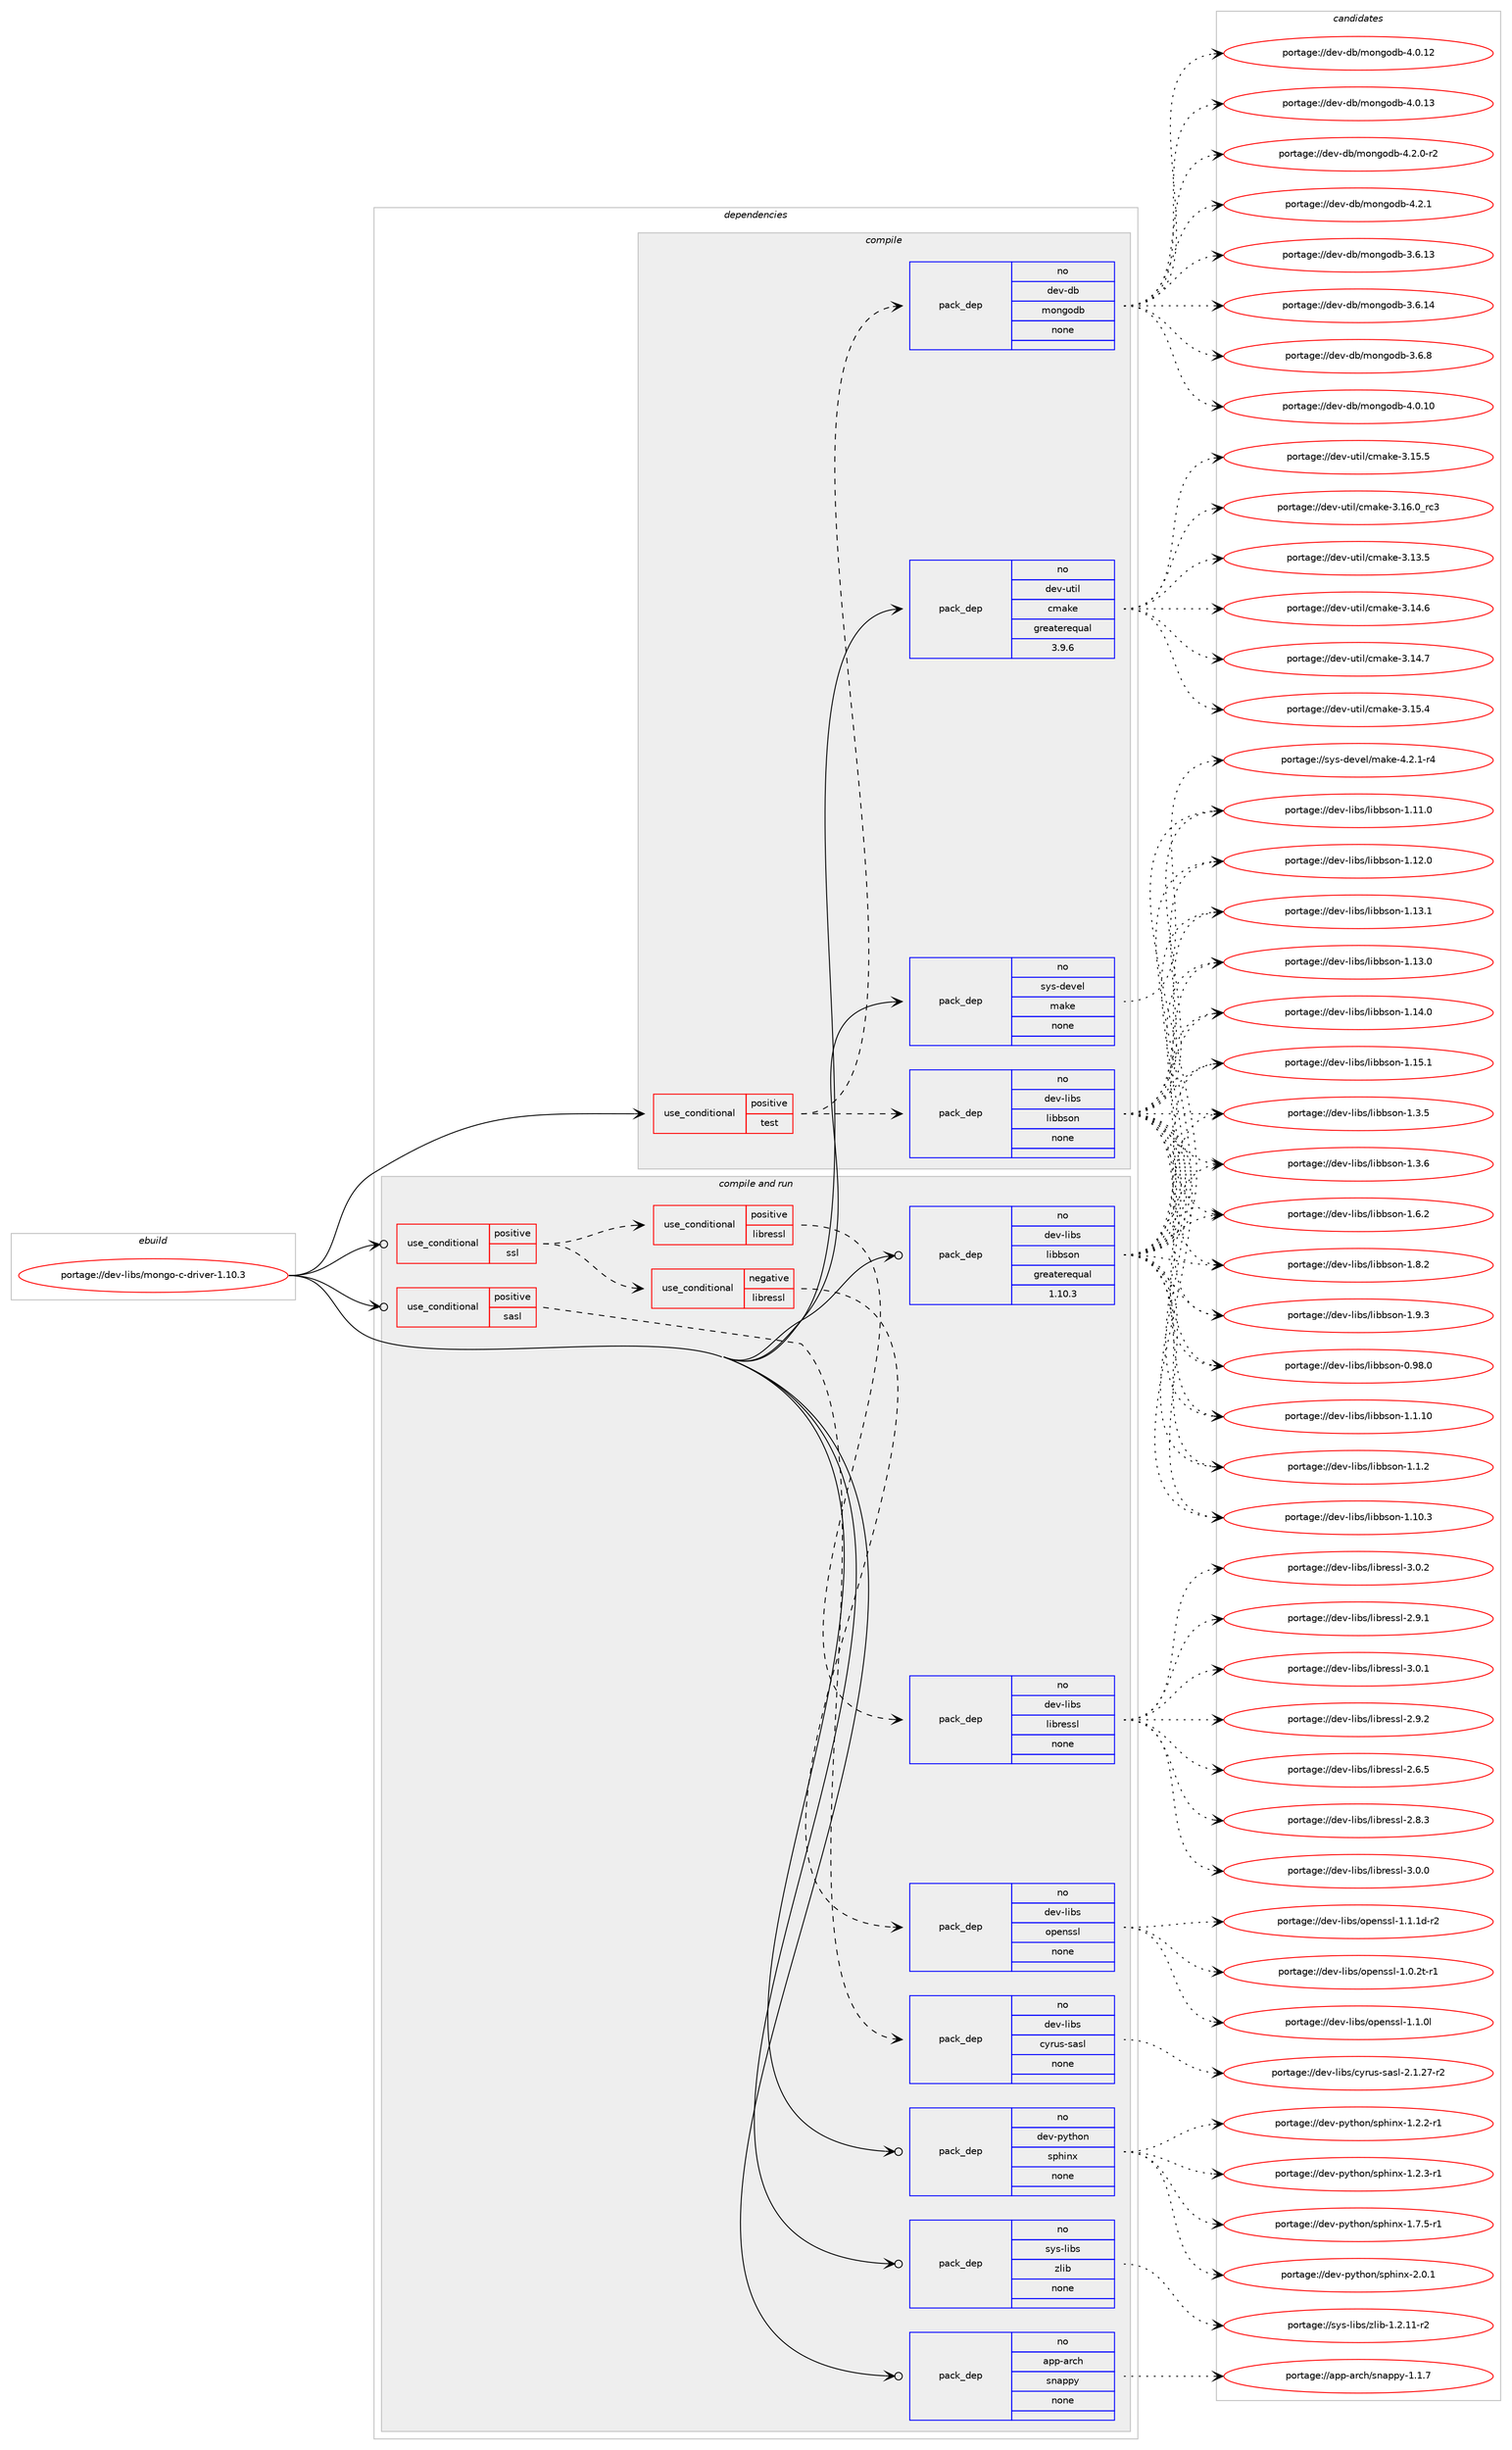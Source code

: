 digraph prolog {

# *************
# Graph options
# *************

newrank=true;
concentrate=true;
compound=true;
graph [rankdir=LR,fontname=Helvetica,fontsize=10,ranksep=1.5];#, ranksep=2.5, nodesep=0.2];
edge  [arrowhead=vee];
node  [fontname=Helvetica,fontsize=10];

# **********
# The ebuild
# **********

subgraph cluster_leftcol {
color=gray;
rank=same;
label=<<i>ebuild</i>>;
id [label="portage://dev-libs/mongo-c-driver-1.10.3", color=red, width=4, href="../dev-libs/mongo-c-driver-1.10.3.svg"];
}

# ****************
# The dependencies
# ****************

subgraph cluster_midcol {
color=gray;
label=<<i>dependencies</i>>;
subgraph cluster_compile {
fillcolor="#eeeeee";
style=filled;
label=<<i>compile</i>>;
subgraph cond21560 {
dependency102908 [label=<<TABLE BORDER="0" CELLBORDER="1" CELLSPACING="0" CELLPADDING="4"><TR><TD ROWSPAN="3" CELLPADDING="10">use_conditional</TD></TR><TR><TD>positive</TD></TR><TR><TD>test</TD></TR></TABLE>>, shape=none, color=red];
subgraph pack78255 {
dependency102909 [label=<<TABLE BORDER="0" CELLBORDER="1" CELLSPACING="0" CELLPADDING="4" WIDTH="220"><TR><TD ROWSPAN="6" CELLPADDING="30">pack_dep</TD></TR><TR><TD WIDTH="110">no</TD></TR><TR><TD>dev-db</TD></TR><TR><TD>mongodb</TD></TR><TR><TD>none</TD></TR><TR><TD></TD></TR></TABLE>>, shape=none, color=blue];
}
dependency102908:e -> dependency102909:w [weight=20,style="dashed",arrowhead="vee"];
subgraph pack78256 {
dependency102910 [label=<<TABLE BORDER="0" CELLBORDER="1" CELLSPACING="0" CELLPADDING="4" WIDTH="220"><TR><TD ROWSPAN="6" CELLPADDING="30">pack_dep</TD></TR><TR><TD WIDTH="110">no</TD></TR><TR><TD>dev-libs</TD></TR><TR><TD>libbson</TD></TR><TR><TD>none</TD></TR><TR><TD></TD></TR></TABLE>>, shape=none, color=blue];
}
dependency102908:e -> dependency102910:w [weight=20,style="dashed",arrowhead="vee"];
}
id:e -> dependency102908:w [weight=20,style="solid",arrowhead="vee"];
subgraph pack78257 {
dependency102911 [label=<<TABLE BORDER="0" CELLBORDER="1" CELLSPACING="0" CELLPADDING="4" WIDTH="220"><TR><TD ROWSPAN="6" CELLPADDING="30">pack_dep</TD></TR><TR><TD WIDTH="110">no</TD></TR><TR><TD>dev-util</TD></TR><TR><TD>cmake</TD></TR><TR><TD>greaterequal</TD></TR><TR><TD>3.9.6</TD></TR></TABLE>>, shape=none, color=blue];
}
id:e -> dependency102911:w [weight=20,style="solid",arrowhead="vee"];
subgraph pack78258 {
dependency102912 [label=<<TABLE BORDER="0" CELLBORDER="1" CELLSPACING="0" CELLPADDING="4" WIDTH="220"><TR><TD ROWSPAN="6" CELLPADDING="30">pack_dep</TD></TR><TR><TD WIDTH="110">no</TD></TR><TR><TD>sys-devel</TD></TR><TR><TD>make</TD></TR><TR><TD>none</TD></TR><TR><TD></TD></TR></TABLE>>, shape=none, color=blue];
}
id:e -> dependency102912:w [weight=20,style="solid",arrowhead="vee"];
}
subgraph cluster_compileandrun {
fillcolor="#eeeeee";
style=filled;
label=<<i>compile and run</i>>;
subgraph cond21561 {
dependency102913 [label=<<TABLE BORDER="0" CELLBORDER="1" CELLSPACING="0" CELLPADDING="4"><TR><TD ROWSPAN="3" CELLPADDING="10">use_conditional</TD></TR><TR><TD>positive</TD></TR><TR><TD>sasl</TD></TR></TABLE>>, shape=none, color=red];
subgraph pack78259 {
dependency102914 [label=<<TABLE BORDER="0" CELLBORDER="1" CELLSPACING="0" CELLPADDING="4" WIDTH="220"><TR><TD ROWSPAN="6" CELLPADDING="30">pack_dep</TD></TR><TR><TD WIDTH="110">no</TD></TR><TR><TD>dev-libs</TD></TR><TR><TD>cyrus-sasl</TD></TR><TR><TD>none</TD></TR><TR><TD></TD></TR></TABLE>>, shape=none, color=blue];
}
dependency102913:e -> dependency102914:w [weight=20,style="dashed",arrowhead="vee"];
}
id:e -> dependency102913:w [weight=20,style="solid",arrowhead="odotvee"];
subgraph cond21562 {
dependency102915 [label=<<TABLE BORDER="0" CELLBORDER="1" CELLSPACING="0" CELLPADDING="4"><TR><TD ROWSPAN="3" CELLPADDING="10">use_conditional</TD></TR><TR><TD>positive</TD></TR><TR><TD>ssl</TD></TR></TABLE>>, shape=none, color=red];
subgraph cond21563 {
dependency102916 [label=<<TABLE BORDER="0" CELLBORDER="1" CELLSPACING="0" CELLPADDING="4"><TR><TD ROWSPAN="3" CELLPADDING="10">use_conditional</TD></TR><TR><TD>negative</TD></TR><TR><TD>libressl</TD></TR></TABLE>>, shape=none, color=red];
subgraph pack78260 {
dependency102917 [label=<<TABLE BORDER="0" CELLBORDER="1" CELLSPACING="0" CELLPADDING="4" WIDTH="220"><TR><TD ROWSPAN="6" CELLPADDING="30">pack_dep</TD></TR><TR><TD WIDTH="110">no</TD></TR><TR><TD>dev-libs</TD></TR><TR><TD>openssl</TD></TR><TR><TD>none</TD></TR><TR><TD></TD></TR></TABLE>>, shape=none, color=blue];
}
dependency102916:e -> dependency102917:w [weight=20,style="dashed",arrowhead="vee"];
}
dependency102915:e -> dependency102916:w [weight=20,style="dashed",arrowhead="vee"];
subgraph cond21564 {
dependency102918 [label=<<TABLE BORDER="0" CELLBORDER="1" CELLSPACING="0" CELLPADDING="4"><TR><TD ROWSPAN="3" CELLPADDING="10">use_conditional</TD></TR><TR><TD>positive</TD></TR><TR><TD>libressl</TD></TR></TABLE>>, shape=none, color=red];
subgraph pack78261 {
dependency102919 [label=<<TABLE BORDER="0" CELLBORDER="1" CELLSPACING="0" CELLPADDING="4" WIDTH="220"><TR><TD ROWSPAN="6" CELLPADDING="30">pack_dep</TD></TR><TR><TD WIDTH="110">no</TD></TR><TR><TD>dev-libs</TD></TR><TR><TD>libressl</TD></TR><TR><TD>none</TD></TR><TR><TD></TD></TR></TABLE>>, shape=none, color=blue];
}
dependency102918:e -> dependency102919:w [weight=20,style="dashed",arrowhead="vee"];
}
dependency102915:e -> dependency102918:w [weight=20,style="dashed",arrowhead="vee"];
}
id:e -> dependency102915:w [weight=20,style="solid",arrowhead="odotvee"];
subgraph pack78262 {
dependency102920 [label=<<TABLE BORDER="0" CELLBORDER="1" CELLSPACING="0" CELLPADDING="4" WIDTH="220"><TR><TD ROWSPAN="6" CELLPADDING="30">pack_dep</TD></TR><TR><TD WIDTH="110">no</TD></TR><TR><TD>app-arch</TD></TR><TR><TD>snappy</TD></TR><TR><TD>none</TD></TR><TR><TD></TD></TR></TABLE>>, shape=none, color=blue];
}
id:e -> dependency102920:w [weight=20,style="solid",arrowhead="odotvee"];
subgraph pack78263 {
dependency102921 [label=<<TABLE BORDER="0" CELLBORDER="1" CELLSPACING="0" CELLPADDING="4" WIDTH="220"><TR><TD ROWSPAN="6" CELLPADDING="30">pack_dep</TD></TR><TR><TD WIDTH="110">no</TD></TR><TR><TD>dev-libs</TD></TR><TR><TD>libbson</TD></TR><TR><TD>greaterequal</TD></TR><TR><TD>1.10.3</TD></TR></TABLE>>, shape=none, color=blue];
}
id:e -> dependency102921:w [weight=20,style="solid",arrowhead="odotvee"];
subgraph pack78264 {
dependency102922 [label=<<TABLE BORDER="0" CELLBORDER="1" CELLSPACING="0" CELLPADDING="4" WIDTH="220"><TR><TD ROWSPAN="6" CELLPADDING="30">pack_dep</TD></TR><TR><TD WIDTH="110">no</TD></TR><TR><TD>dev-python</TD></TR><TR><TD>sphinx</TD></TR><TR><TD>none</TD></TR><TR><TD></TD></TR></TABLE>>, shape=none, color=blue];
}
id:e -> dependency102922:w [weight=20,style="solid",arrowhead="odotvee"];
subgraph pack78265 {
dependency102923 [label=<<TABLE BORDER="0" CELLBORDER="1" CELLSPACING="0" CELLPADDING="4" WIDTH="220"><TR><TD ROWSPAN="6" CELLPADDING="30">pack_dep</TD></TR><TR><TD WIDTH="110">no</TD></TR><TR><TD>sys-libs</TD></TR><TR><TD>zlib</TD></TR><TR><TD>none</TD></TR><TR><TD></TD></TR></TABLE>>, shape=none, color=blue];
}
id:e -> dependency102923:w [weight=20,style="solid",arrowhead="odotvee"];
}
subgraph cluster_run {
fillcolor="#eeeeee";
style=filled;
label=<<i>run</i>>;
}
}

# **************
# The candidates
# **************

subgraph cluster_choices {
rank=same;
color=gray;
label=<<i>candidates</i>>;

subgraph choice78255 {
color=black;
nodesep=1;
choiceportage1001011184510098471091111101031111009845514654464951 [label="portage://dev-db/mongodb-3.6.13", color=red, width=4,href="../dev-db/mongodb-3.6.13.svg"];
choiceportage1001011184510098471091111101031111009845514654464952 [label="portage://dev-db/mongodb-3.6.14", color=red, width=4,href="../dev-db/mongodb-3.6.14.svg"];
choiceportage10010111845100984710911111010311110098455146544656 [label="portage://dev-db/mongodb-3.6.8", color=red, width=4,href="../dev-db/mongodb-3.6.8.svg"];
choiceportage1001011184510098471091111101031111009845524648464948 [label="portage://dev-db/mongodb-4.0.10", color=red, width=4,href="../dev-db/mongodb-4.0.10.svg"];
choiceportage1001011184510098471091111101031111009845524648464950 [label="portage://dev-db/mongodb-4.0.12", color=red, width=4,href="../dev-db/mongodb-4.0.12.svg"];
choiceportage1001011184510098471091111101031111009845524648464951 [label="portage://dev-db/mongodb-4.0.13", color=red, width=4,href="../dev-db/mongodb-4.0.13.svg"];
choiceportage100101118451009847109111110103111100984552465046484511450 [label="portage://dev-db/mongodb-4.2.0-r2", color=red, width=4,href="../dev-db/mongodb-4.2.0-r2.svg"];
choiceportage10010111845100984710911111010311110098455246504649 [label="portage://dev-db/mongodb-4.2.1", color=red, width=4,href="../dev-db/mongodb-4.2.1.svg"];
dependency102909:e -> choiceportage1001011184510098471091111101031111009845514654464951:w [style=dotted,weight="100"];
dependency102909:e -> choiceportage1001011184510098471091111101031111009845514654464952:w [style=dotted,weight="100"];
dependency102909:e -> choiceportage10010111845100984710911111010311110098455146544656:w [style=dotted,weight="100"];
dependency102909:e -> choiceportage1001011184510098471091111101031111009845524648464948:w [style=dotted,weight="100"];
dependency102909:e -> choiceportage1001011184510098471091111101031111009845524648464950:w [style=dotted,weight="100"];
dependency102909:e -> choiceportage1001011184510098471091111101031111009845524648464951:w [style=dotted,weight="100"];
dependency102909:e -> choiceportage100101118451009847109111110103111100984552465046484511450:w [style=dotted,weight="100"];
dependency102909:e -> choiceportage10010111845100984710911111010311110098455246504649:w [style=dotted,weight="100"];
}
subgraph choice78256 {
color=black;
nodesep=1;
choiceportage100101118451081059811547108105989811511111045484657564648 [label="portage://dev-libs/libbson-0.98.0", color=red, width=4,href="../dev-libs/libbson-0.98.0.svg"];
choiceportage100101118451081059811547108105989811511111045494649464948 [label="portage://dev-libs/libbson-1.1.10", color=red, width=4,href="../dev-libs/libbson-1.1.10.svg"];
choiceportage1001011184510810598115471081059898115111110454946494650 [label="portage://dev-libs/libbson-1.1.2", color=red, width=4,href="../dev-libs/libbson-1.1.2.svg"];
choiceportage100101118451081059811547108105989811511111045494649484651 [label="portage://dev-libs/libbson-1.10.3", color=red, width=4,href="../dev-libs/libbson-1.10.3.svg"];
choiceportage100101118451081059811547108105989811511111045494649494648 [label="portage://dev-libs/libbson-1.11.0", color=red, width=4,href="../dev-libs/libbson-1.11.0.svg"];
choiceportage100101118451081059811547108105989811511111045494649504648 [label="portage://dev-libs/libbson-1.12.0", color=red, width=4,href="../dev-libs/libbson-1.12.0.svg"];
choiceportage100101118451081059811547108105989811511111045494649514648 [label="portage://dev-libs/libbson-1.13.0", color=red, width=4,href="../dev-libs/libbson-1.13.0.svg"];
choiceportage100101118451081059811547108105989811511111045494649514649 [label="portage://dev-libs/libbson-1.13.1", color=red, width=4,href="../dev-libs/libbson-1.13.1.svg"];
choiceportage100101118451081059811547108105989811511111045494649524648 [label="portage://dev-libs/libbson-1.14.0", color=red, width=4,href="../dev-libs/libbson-1.14.0.svg"];
choiceportage100101118451081059811547108105989811511111045494649534649 [label="portage://dev-libs/libbson-1.15.1", color=red, width=4,href="../dev-libs/libbson-1.15.1.svg"];
choiceportage1001011184510810598115471081059898115111110454946514653 [label="portage://dev-libs/libbson-1.3.5", color=red, width=4,href="../dev-libs/libbson-1.3.5.svg"];
choiceportage1001011184510810598115471081059898115111110454946514654 [label="portage://dev-libs/libbson-1.3.6", color=red, width=4,href="../dev-libs/libbson-1.3.6.svg"];
choiceportage1001011184510810598115471081059898115111110454946544650 [label="portage://dev-libs/libbson-1.6.2", color=red, width=4,href="../dev-libs/libbson-1.6.2.svg"];
choiceportage1001011184510810598115471081059898115111110454946564650 [label="portage://dev-libs/libbson-1.8.2", color=red, width=4,href="../dev-libs/libbson-1.8.2.svg"];
choiceportage1001011184510810598115471081059898115111110454946574651 [label="portage://dev-libs/libbson-1.9.3", color=red, width=4,href="../dev-libs/libbson-1.9.3.svg"];
dependency102910:e -> choiceportage100101118451081059811547108105989811511111045484657564648:w [style=dotted,weight="100"];
dependency102910:e -> choiceportage100101118451081059811547108105989811511111045494649464948:w [style=dotted,weight="100"];
dependency102910:e -> choiceportage1001011184510810598115471081059898115111110454946494650:w [style=dotted,weight="100"];
dependency102910:e -> choiceportage100101118451081059811547108105989811511111045494649484651:w [style=dotted,weight="100"];
dependency102910:e -> choiceportage100101118451081059811547108105989811511111045494649494648:w [style=dotted,weight="100"];
dependency102910:e -> choiceportage100101118451081059811547108105989811511111045494649504648:w [style=dotted,weight="100"];
dependency102910:e -> choiceportage100101118451081059811547108105989811511111045494649514648:w [style=dotted,weight="100"];
dependency102910:e -> choiceportage100101118451081059811547108105989811511111045494649514649:w [style=dotted,weight="100"];
dependency102910:e -> choiceportage100101118451081059811547108105989811511111045494649524648:w [style=dotted,weight="100"];
dependency102910:e -> choiceportage100101118451081059811547108105989811511111045494649534649:w [style=dotted,weight="100"];
dependency102910:e -> choiceportage1001011184510810598115471081059898115111110454946514653:w [style=dotted,weight="100"];
dependency102910:e -> choiceportage1001011184510810598115471081059898115111110454946514654:w [style=dotted,weight="100"];
dependency102910:e -> choiceportage1001011184510810598115471081059898115111110454946544650:w [style=dotted,weight="100"];
dependency102910:e -> choiceportage1001011184510810598115471081059898115111110454946564650:w [style=dotted,weight="100"];
dependency102910:e -> choiceportage1001011184510810598115471081059898115111110454946574651:w [style=dotted,weight="100"];
}
subgraph choice78257 {
color=black;
nodesep=1;
choiceportage1001011184511711610510847991099710710145514649514653 [label="portage://dev-util/cmake-3.13.5", color=red, width=4,href="../dev-util/cmake-3.13.5.svg"];
choiceportage1001011184511711610510847991099710710145514649524654 [label="portage://dev-util/cmake-3.14.6", color=red, width=4,href="../dev-util/cmake-3.14.6.svg"];
choiceportage1001011184511711610510847991099710710145514649524655 [label="portage://dev-util/cmake-3.14.7", color=red, width=4,href="../dev-util/cmake-3.14.7.svg"];
choiceportage1001011184511711610510847991099710710145514649534652 [label="portage://dev-util/cmake-3.15.4", color=red, width=4,href="../dev-util/cmake-3.15.4.svg"];
choiceportage1001011184511711610510847991099710710145514649534653 [label="portage://dev-util/cmake-3.15.5", color=red, width=4,href="../dev-util/cmake-3.15.5.svg"];
choiceportage1001011184511711610510847991099710710145514649544648951149951 [label="portage://dev-util/cmake-3.16.0_rc3", color=red, width=4,href="../dev-util/cmake-3.16.0_rc3.svg"];
dependency102911:e -> choiceportage1001011184511711610510847991099710710145514649514653:w [style=dotted,weight="100"];
dependency102911:e -> choiceportage1001011184511711610510847991099710710145514649524654:w [style=dotted,weight="100"];
dependency102911:e -> choiceportage1001011184511711610510847991099710710145514649524655:w [style=dotted,weight="100"];
dependency102911:e -> choiceportage1001011184511711610510847991099710710145514649534652:w [style=dotted,weight="100"];
dependency102911:e -> choiceportage1001011184511711610510847991099710710145514649534653:w [style=dotted,weight="100"];
dependency102911:e -> choiceportage1001011184511711610510847991099710710145514649544648951149951:w [style=dotted,weight="100"];
}
subgraph choice78258 {
color=black;
nodesep=1;
choiceportage1151211154510010111810110847109971071014552465046494511452 [label="portage://sys-devel/make-4.2.1-r4", color=red, width=4,href="../sys-devel/make-4.2.1-r4.svg"];
dependency102912:e -> choiceportage1151211154510010111810110847109971071014552465046494511452:w [style=dotted,weight="100"];
}
subgraph choice78259 {
color=black;
nodesep=1;
choiceportage100101118451081059811547991211141171154511597115108455046494650554511450 [label="portage://dev-libs/cyrus-sasl-2.1.27-r2", color=red, width=4,href="../dev-libs/cyrus-sasl-2.1.27-r2.svg"];
dependency102914:e -> choiceportage100101118451081059811547991211141171154511597115108455046494650554511450:w [style=dotted,weight="100"];
}
subgraph choice78260 {
color=black;
nodesep=1;
choiceportage1001011184510810598115471111121011101151151084549464846501164511449 [label="portage://dev-libs/openssl-1.0.2t-r1", color=red, width=4,href="../dev-libs/openssl-1.0.2t-r1.svg"];
choiceportage100101118451081059811547111112101110115115108454946494648108 [label="portage://dev-libs/openssl-1.1.0l", color=red, width=4,href="../dev-libs/openssl-1.1.0l.svg"];
choiceportage1001011184510810598115471111121011101151151084549464946491004511450 [label="portage://dev-libs/openssl-1.1.1d-r2", color=red, width=4,href="../dev-libs/openssl-1.1.1d-r2.svg"];
dependency102917:e -> choiceportage1001011184510810598115471111121011101151151084549464846501164511449:w [style=dotted,weight="100"];
dependency102917:e -> choiceportage100101118451081059811547111112101110115115108454946494648108:w [style=dotted,weight="100"];
dependency102917:e -> choiceportage1001011184510810598115471111121011101151151084549464946491004511450:w [style=dotted,weight="100"];
}
subgraph choice78261 {
color=black;
nodesep=1;
choiceportage10010111845108105981154710810598114101115115108455046544653 [label="portage://dev-libs/libressl-2.6.5", color=red, width=4,href="../dev-libs/libressl-2.6.5.svg"];
choiceportage10010111845108105981154710810598114101115115108455046564651 [label="portage://dev-libs/libressl-2.8.3", color=red, width=4,href="../dev-libs/libressl-2.8.3.svg"];
choiceportage10010111845108105981154710810598114101115115108455046574649 [label="portage://dev-libs/libressl-2.9.1", color=red, width=4,href="../dev-libs/libressl-2.9.1.svg"];
choiceportage10010111845108105981154710810598114101115115108455046574650 [label="portage://dev-libs/libressl-2.9.2", color=red, width=4,href="../dev-libs/libressl-2.9.2.svg"];
choiceportage10010111845108105981154710810598114101115115108455146484648 [label="portage://dev-libs/libressl-3.0.0", color=red, width=4,href="../dev-libs/libressl-3.0.0.svg"];
choiceportage10010111845108105981154710810598114101115115108455146484649 [label="portage://dev-libs/libressl-3.0.1", color=red, width=4,href="../dev-libs/libressl-3.0.1.svg"];
choiceportage10010111845108105981154710810598114101115115108455146484650 [label="portage://dev-libs/libressl-3.0.2", color=red, width=4,href="../dev-libs/libressl-3.0.2.svg"];
dependency102919:e -> choiceportage10010111845108105981154710810598114101115115108455046544653:w [style=dotted,weight="100"];
dependency102919:e -> choiceportage10010111845108105981154710810598114101115115108455046564651:w [style=dotted,weight="100"];
dependency102919:e -> choiceportage10010111845108105981154710810598114101115115108455046574649:w [style=dotted,weight="100"];
dependency102919:e -> choiceportage10010111845108105981154710810598114101115115108455046574650:w [style=dotted,weight="100"];
dependency102919:e -> choiceportage10010111845108105981154710810598114101115115108455146484648:w [style=dotted,weight="100"];
dependency102919:e -> choiceportage10010111845108105981154710810598114101115115108455146484649:w [style=dotted,weight="100"];
dependency102919:e -> choiceportage10010111845108105981154710810598114101115115108455146484650:w [style=dotted,weight="100"];
}
subgraph choice78262 {
color=black;
nodesep=1;
choiceportage971121124597114991044711511097112112121454946494655 [label="portage://app-arch/snappy-1.1.7", color=red, width=4,href="../app-arch/snappy-1.1.7.svg"];
dependency102920:e -> choiceportage971121124597114991044711511097112112121454946494655:w [style=dotted,weight="100"];
}
subgraph choice78263 {
color=black;
nodesep=1;
choiceportage100101118451081059811547108105989811511111045484657564648 [label="portage://dev-libs/libbson-0.98.0", color=red, width=4,href="../dev-libs/libbson-0.98.0.svg"];
choiceportage100101118451081059811547108105989811511111045494649464948 [label="portage://dev-libs/libbson-1.1.10", color=red, width=4,href="../dev-libs/libbson-1.1.10.svg"];
choiceportage1001011184510810598115471081059898115111110454946494650 [label="portage://dev-libs/libbson-1.1.2", color=red, width=4,href="../dev-libs/libbson-1.1.2.svg"];
choiceportage100101118451081059811547108105989811511111045494649484651 [label="portage://dev-libs/libbson-1.10.3", color=red, width=4,href="../dev-libs/libbson-1.10.3.svg"];
choiceportage100101118451081059811547108105989811511111045494649494648 [label="portage://dev-libs/libbson-1.11.0", color=red, width=4,href="../dev-libs/libbson-1.11.0.svg"];
choiceportage100101118451081059811547108105989811511111045494649504648 [label="portage://dev-libs/libbson-1.12.0", color=red, width=4,href="../dev-libs/libbson-1.12.0.svg"];
choiceportage100101118451081059811547108105989811511111045494649514648 [label="portage://dev-libs/libbson-1.13.0", color=red, width=4,href="../dev-libs/libbson-1.13.0.svg"];
choiceportage100101118451081059811547108105989811511111045494649514649 [label="portage://dev-libs/libbson-1.13.1", color=red, width=4,href="../dev-libs/libbson-1.13.1.svg"];
choiceportage100101118451081059811547108105989811511111045494649524648 [label="portage://dev-libs/libbson-1.14.0", color=red, width=4,href="../dev-libs/libbson-1.14.0.svg"];
choiceportage100101118451081059811547108105989811511111045494649534649 [label="portage://dev-libs/libbson-1.15.1", color=red, width=4,href="../dev-libs/libbson-1.15.1.svg"];
choiceportage1001011184510810598115471081059898115111110454946514653 [label="portage://dev-libs/libbson-1.3.5", color=red, width=4,href="../dev-libs/libbson-1.3.5.svg"];
choiceportage1001011184510810598115471081059898115111110454946514654 [label="portage://dev-libs/libbson-1.3.6", color=red, width=4,href="../dev-libs/libbson-1.3.6.svg"];
choiceportage1001011184510810598115471081059898115111110454946544650 [label="portage://dev-libs/libbson-1.6.2", color=red, width=4,href="../dev-libs/libbson-1.6.2.svg"];
choiceportage1001011184510810598115471081059898115111110454946564650 [label="portage://dev-libs/libbson-1.8.2", color=red, width=4,href="../dev-libs/libbson-1.8.2.svg"];
choiceportage1001011184510810598115471081059898115111110454946574651 [label="portage://dev-libs/libbson-1.9.3", color=red, width=4,href="../dev-libs/libbson-1.9.3.svg"];
dependency102921:e -> choiceportage100101118451081059811547108105989811511111045484657564648:w [style=dotted,weight="100"];
dependency102921:e -> choiceportage100101118451081059811547108105989811511111045494649464948:w [style=dotted,weight="100"];
dependency102921:e -> choiceportage1001011184510810598115471081059898115111110454946494650:w [style=dotted,weight="100"];
dependency102921:e -> choiceportage100101118451081059811547108105989811511111045494649484651:w [style=dotted,weight="100"];
dependency102921:e -> choiceportage100101118451081059811547108105989811511111045494649494648:w [style=dotted,weight="100"];
dependency102921:e -> choiceportage100101118451081059811547108105989811511111045494649504648:w [style=dotted,weight="100"];
dependency102921:e -> choiceportage100101118451081059811547108105989811511111045494649514648:w [style=dotted,weight="100"];
dependency102921:e -> choiceportage100101118451081059811547108105989811511111045494649514649:w [style=dotted,weight="100"];
dependency102921:e -> choiceportage100101118451081059811547108105989811511111045494649524648:w [style=dotted,weight="100"];
dependency102921:e -> choiceportage100101118451081059811547108105989811511111045494649534649:w [style=dotted,weight="100"];
dependency102921:e -> choiceportage1001011184510810598115471081059898115111110454946514653:w [style=dotted,weight="100"];
dependency102921:e -> choiceportage1001011184510810598115471081059898115111110454946514654:w [style=dotted,weight="100"];
dependency102921:e -> choiceportage1001011184510810598115471081059898115111110454946544650:w [style=dotted,weight="100"];
dependency102921:e -> choiceportage1001011184510810598115471081059898115111110454946564650:w [style=dotted,weight="100"];
dependency102921:e -> choiceportage1001011184510810598115471081059898115111110454946574651:w [style=dotted,weight="100"];
}
subgraph choice78264 {
color=black;
nodesep=1;
choiceportage10010111845112121116104111110471151121041051101204549465046504511449 [label="portage://dev-python/sphinx-1.2.2-r1", color=red, width=4,href="../dev-python/sphinx-1.2.2-r1.svg"];
choiceportage10010111845112121116104111110471151121041051101204549465046514511449 [label="portage://dev-python/sphinx-1.2.3-r1", color=red, width=4,href="../dev-python/sphinx-1.2.3-r1.svg"];
choiceportage10010111845112121116104111110471151121041051101204549465546534511449 [label="portage://dev-python/sphinx-1.7.5-r1", color=red, width=4,href="../dev-python/sphinx-1.7.5-r1.svg"];
choiceportage1001011184511212111610411111047115112104105110120455046484649 [label="portage://dev-python/sphinx-2.0.1", color=red, width=4,href="../dev-python/sphinx-2.0.1.svg"];
dependency102922:e -> choiceportage10010111845112121116104111110471151121041051101204549465046504511449:w [style=dotted,weight="100"];
dependency102922:e -> choiceportage10010111845112121116104111110471151121041051101204549465046514511449:w [style=dotted,weight="100"];
dependency102922:e -> choiceportage10010111845112121116104111110471151121041051101204549465546534511449:w [style=dotted,weight="100"];
dependency102922:e -> choiceportage1001011184511212111610411111047115112104105110120455046484649:w [style=dotted,weight="100"];
}
subgraph choice78265 {
color=black;
nodesep=1;
choiceportage11512111545108105981154712210810598454946504649494511450 [label="portage://sys-libs/zlib-1.2.11-r2", color=red, width=4,href="../sys-libs/zlib-1.2.11-r2.svg"];
dependency102923:e -> choiceportage11512111545108105981154712210810598454946504649494511450:w [style=dotted,weight="100"];
}
}

}
